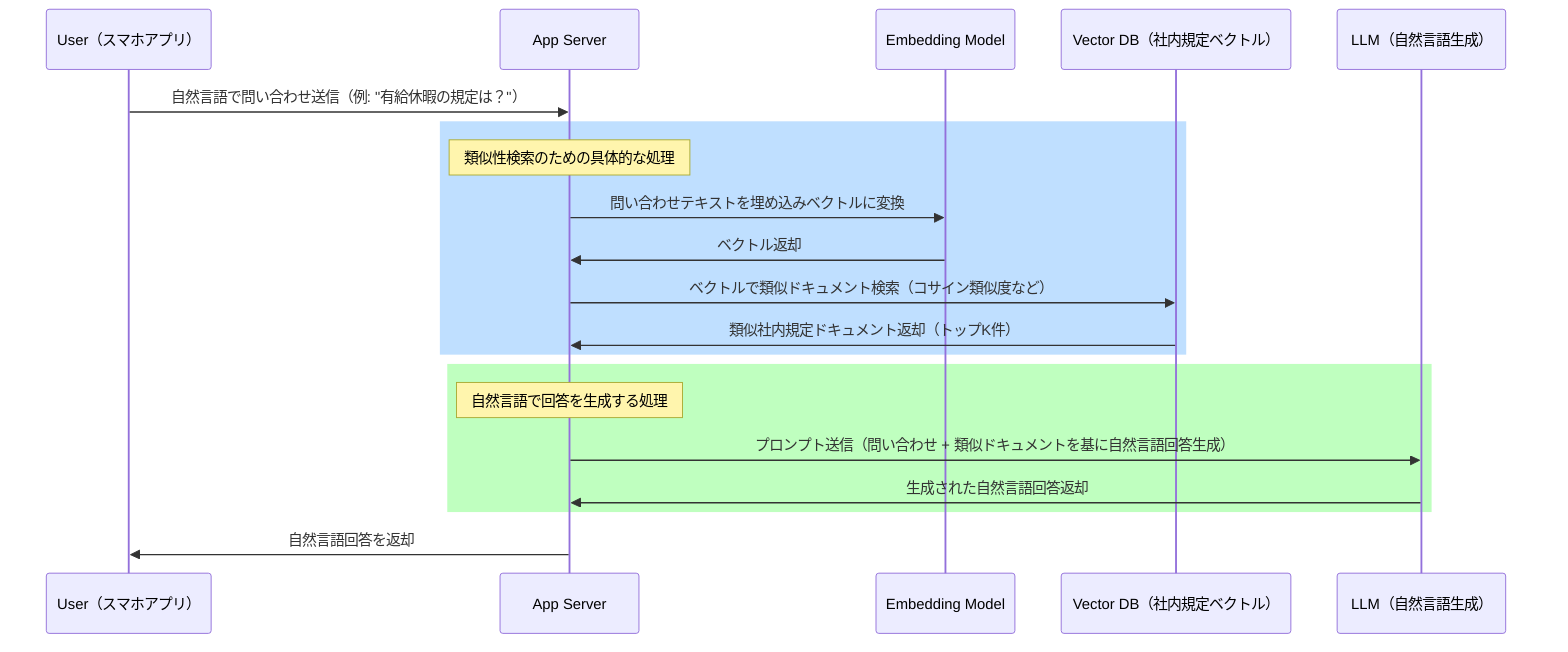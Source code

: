 sequenceDiagram
    participant User as User（スマホアプリ）
    participant AppServer as App Server
    participant Embedding as Embedding Model
    participant VectorDB as Vector DB（社内規定ベクトル）
    participant LLM as LLM（自然言語生成）

    User->>AppServer: 自然言語で問い合わせ送信（例: "有給休暇の規定は？"）

    rect rgb(191, 223, 255)
    note over AppServer: 類似性検索のための具体的な処理
    AppServer->>Embedding: 問い合わせテキストを埋め込みベクトルに変換
    Embedding->>AppServer: ベクトル返却
    AppServer->>VectorDB: ベクトルで類似ドキュメント検索（コサイン類似度など）
    VectorDB->>AppServer: 類似社内規定ドキュメント返却（トップK件）
    end

    rect rgb(191, 255, 191)
    note over AppServer: 自然言語で回答を生成する処理
    AppServer->>LLM: プロンプト送信（問い合わせ + 類似ドキュメントを基に自然言語回答生成）
    LLM->>AppServer: 生成された自然言語回答返却
    end

    AppServer->>User: 自然言語回答を返却
